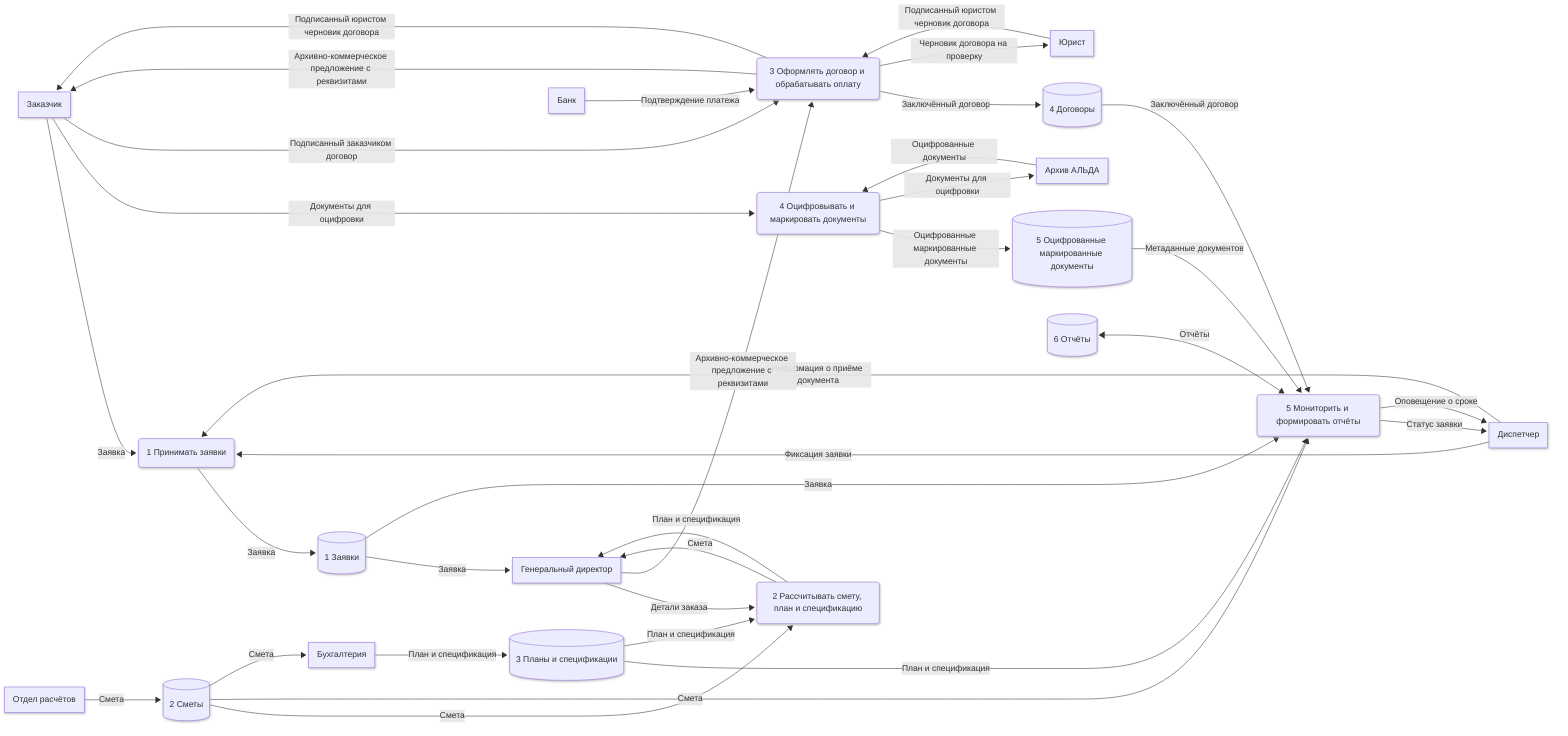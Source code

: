 ---
config:
  layout: dagre
  look: neo
---
flowchart LR
    CUST["Заказчик"] -- Заявка --> P1("1 Принимать заявки")
    CUST -- Документы для оцифровки --> P4("4 Оцифровывать и маркировать документы")
    CUST -- Подписанный заказчиком договор --> P3("3 Оформлять договор и обрабатывать оплату")
    DISP["Диспетчер"] -- Фиксация заявки --> P1
    DISP -- Информация о приёме документа --> P1
    GDIR["Генеральный директор"] -- Детали заказа --> P2("2 Рассчитывать смету, план и спецификацию")
    GDIR -- "Архивно-коммерческое предложение с реквизитами" --> P3
    EST["Отдел расчётов"] -- Смета --> DB2[("2 Сметы")]
    ACCT["Бухгалтерия"] -- План и спецификация --> DB3[("3 Планы и спецификации")]
    LAW["Юрист"] -- Подписанный юристом черновик договора --> P3
    BANK["Банк"] -- Подтверждение платежа --> P3
    ALDA["Архив АЛЬДА"] -- Оцифрованные документы --> P4
    P3 -- "Архивно-коммерческое предложение с реквизитами" --> CUST
    P3 -- Заключённый договор --> DB4[("4 Договоры")]
    P3 -- Подписанный юристом черновик договора --> CUST
    P5("5 Мониторить и формировать отчёты") -- Статус заявки --> DISP
    P5 -- Оповещение о сроке --> DISP
    P1 -- Заявка --> DB1[("1 Заявки")]
    DB1 -- Заявка --> GDIR & P5
    DB2 -- Смета --> P2 & P5 & ACCT
    DB3 -- План и спецификация --> P5 & P2
    P2 -- Смета --> GDIR
    P2 -- План и спецификация --> GDIR
    P3 -- Черновик договора на проверку --> LAW
    DB4 -- Заключённый договор --> P5
    P4 -- Оцифрованные маркированные документы --> DB5[("5 Оцифрованные маркированные документы")]
    P4 -- Документы для оцифровки --> ALDA
    DB5 -- Метаданные документов --> P5
    DB6[("6 Отчёты")] <-- Отчёты --> P5